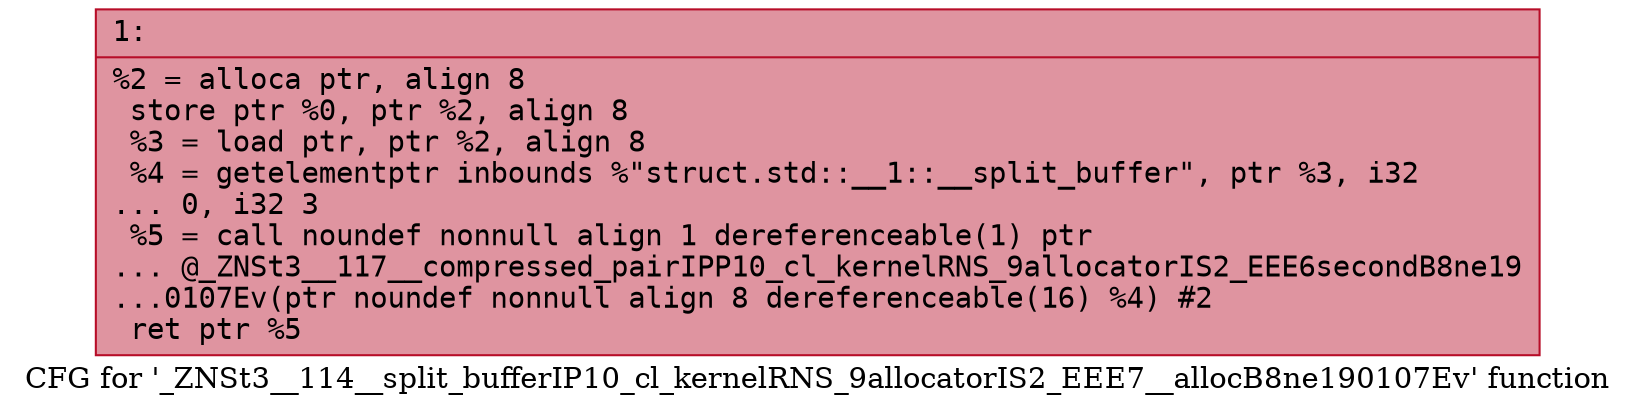 digraph "CFG for '_ZNSt3__114__split_bufferIP10_cl_kernelRNS_9allocatorIS2_EEE7__allocB8ne190107Ev' function" {
	label="CFG for '_ZNSt3__114__split_bufferIP10_cl_kernelRNS_9allocatorIS2_EEE7__allocB8ne190107Ev' function";

	Node0x6000005c1310 [shape=record,color="#b70d28ff", style=filled, fillcolor="#b70d2870" fontname="Courier",label="{1:\l|  %2 = alloca ptr, align 8\l  store ptr %0, ptr %2, align 8\l  %3 = load ptr, ptr %2, align 8\l  %4 = getelementptr inbounds %\"struct.std::__1::__split_buffer\", ptr %3, i32\l... 0, i32 3\l  %5 = call noundef nonnull align 1 dereferenceable(1) ptr\l... @_ZNSt3__117__compressed_pairIPP10_cl_kernelRNS_9allocatorIS2_EEE6secondB8ne19\l...0107Ev(ptr noundef nonnull align 8 dereferenceable(16) %4) #2\l  ret ptr %5\l}"];
}
